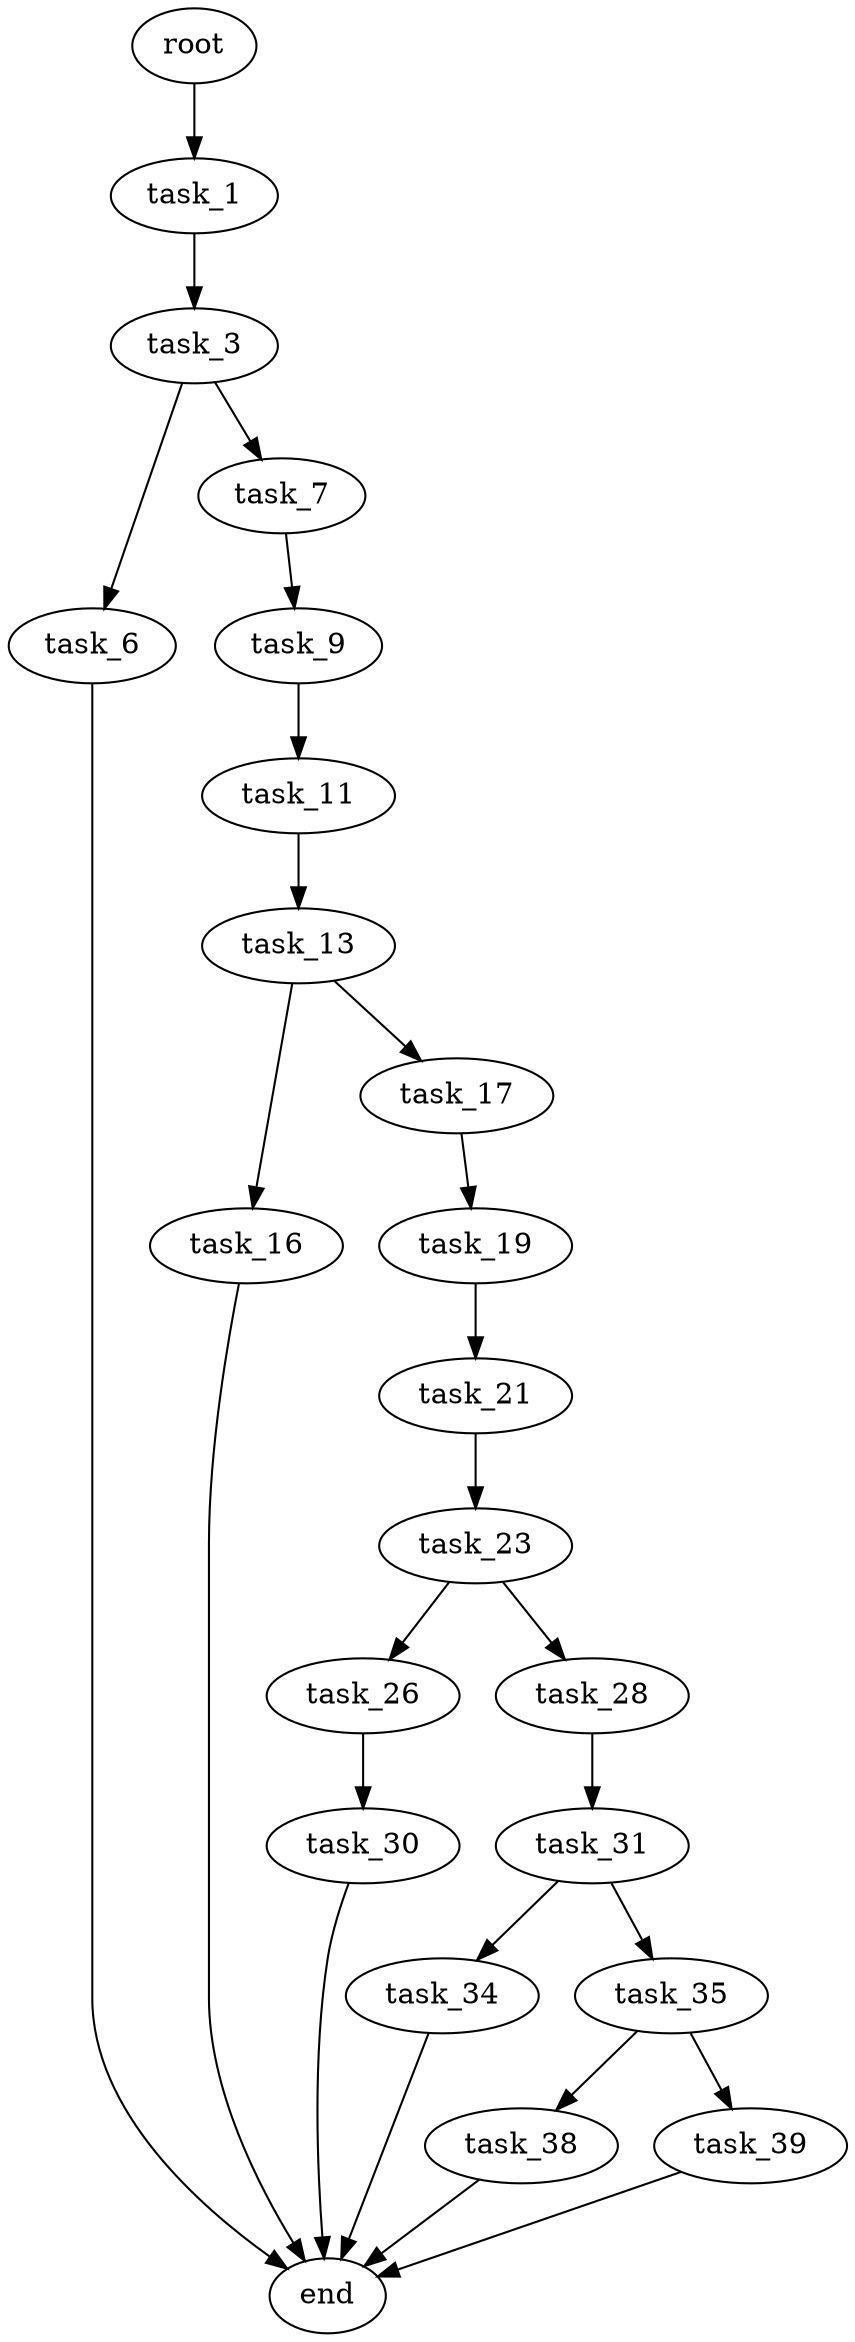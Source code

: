 digraph G {
  root [size="0.000000"];
  task_1 [size="807220612905.000000"];
  task_3 [size="76791804055.000000"];
  task_6 [size="229879389792.000000"];
  task_7 [size="457047887.000000"];
  task_9 [size="95231555838.000000"];
  task_11 [size="782757789696.000000"];
  task_13 [size="8589934592.000000"];
  task_16 [size="907925337.000000"];
  task_17 [size="66625029527.000000"];
  task_19 [size="231928233984.000000"];
  task_21 [size="13909863659.000000"];
  task_23 [size="256679638453.000000"];
  task_26 [size="549755813888.000000"];
  task_28 [size="28991029248.000000"];
  task_30 [size="334288248495.000000"];
  task_31 [size="12490891847.000000"];
  task_34 [size="15414604726.000000"];
  task_35 [size="403822904755.000000"];
  task_38 [size="428754672847.000000"];
  task_39 [size="22233924305.000000"];
  end [size="0.000000"];

  root -> task_1 [size="1.000000"];
  task_1 -> task_3 [size="679477248.000000"];
  task_3 -> task_6 [size="75497472.000000"];
  task_3 -> task_7 [size="75497472.000000"];
  task_6 -> end [size="1.000000"];
  task_7 -> task_9 [size="33554432.000000"];
  task_9 -> task_11 [size="209715200.000000"];
  task_11 -> task_13 [size="679477248.000000"];
  task_13 -> task_16 [size="33554432.000000"];
  task_13 -> task_17 [size="33554432.000000"];
  task_16 -> end [size="1.000000"];
  task_17 -> task_19 [size="75497472.000000"];
  task_19 -> task_21 [size="301989888.000000"];
  task_21 -> task_23 [size="301989888.000000"];
  task_23 -> task_26 [size="209715200.000000"];
  task_23 -> task_28 [size="209715200.000000"];
  task_26 -> task_30 [size="536870912.000000"];
  task_28 -> task_31 [size="75497472.000000"];
  task_30 -> end [size="1.000000"];
  task_31 -> task_34 [size="33554432.000000"];
  task_31 -> task_35 [size="33554432.000000"];
  task_34 -> end [size="1.000000"];
  task_35 -> task_38 [size="679477248.000000"];
  task_35 -> task_39 [size="679477248.000000"];
  task_38 -> end [size="1.000000"];
  task_39 -> end [size="1.000000"];
}
